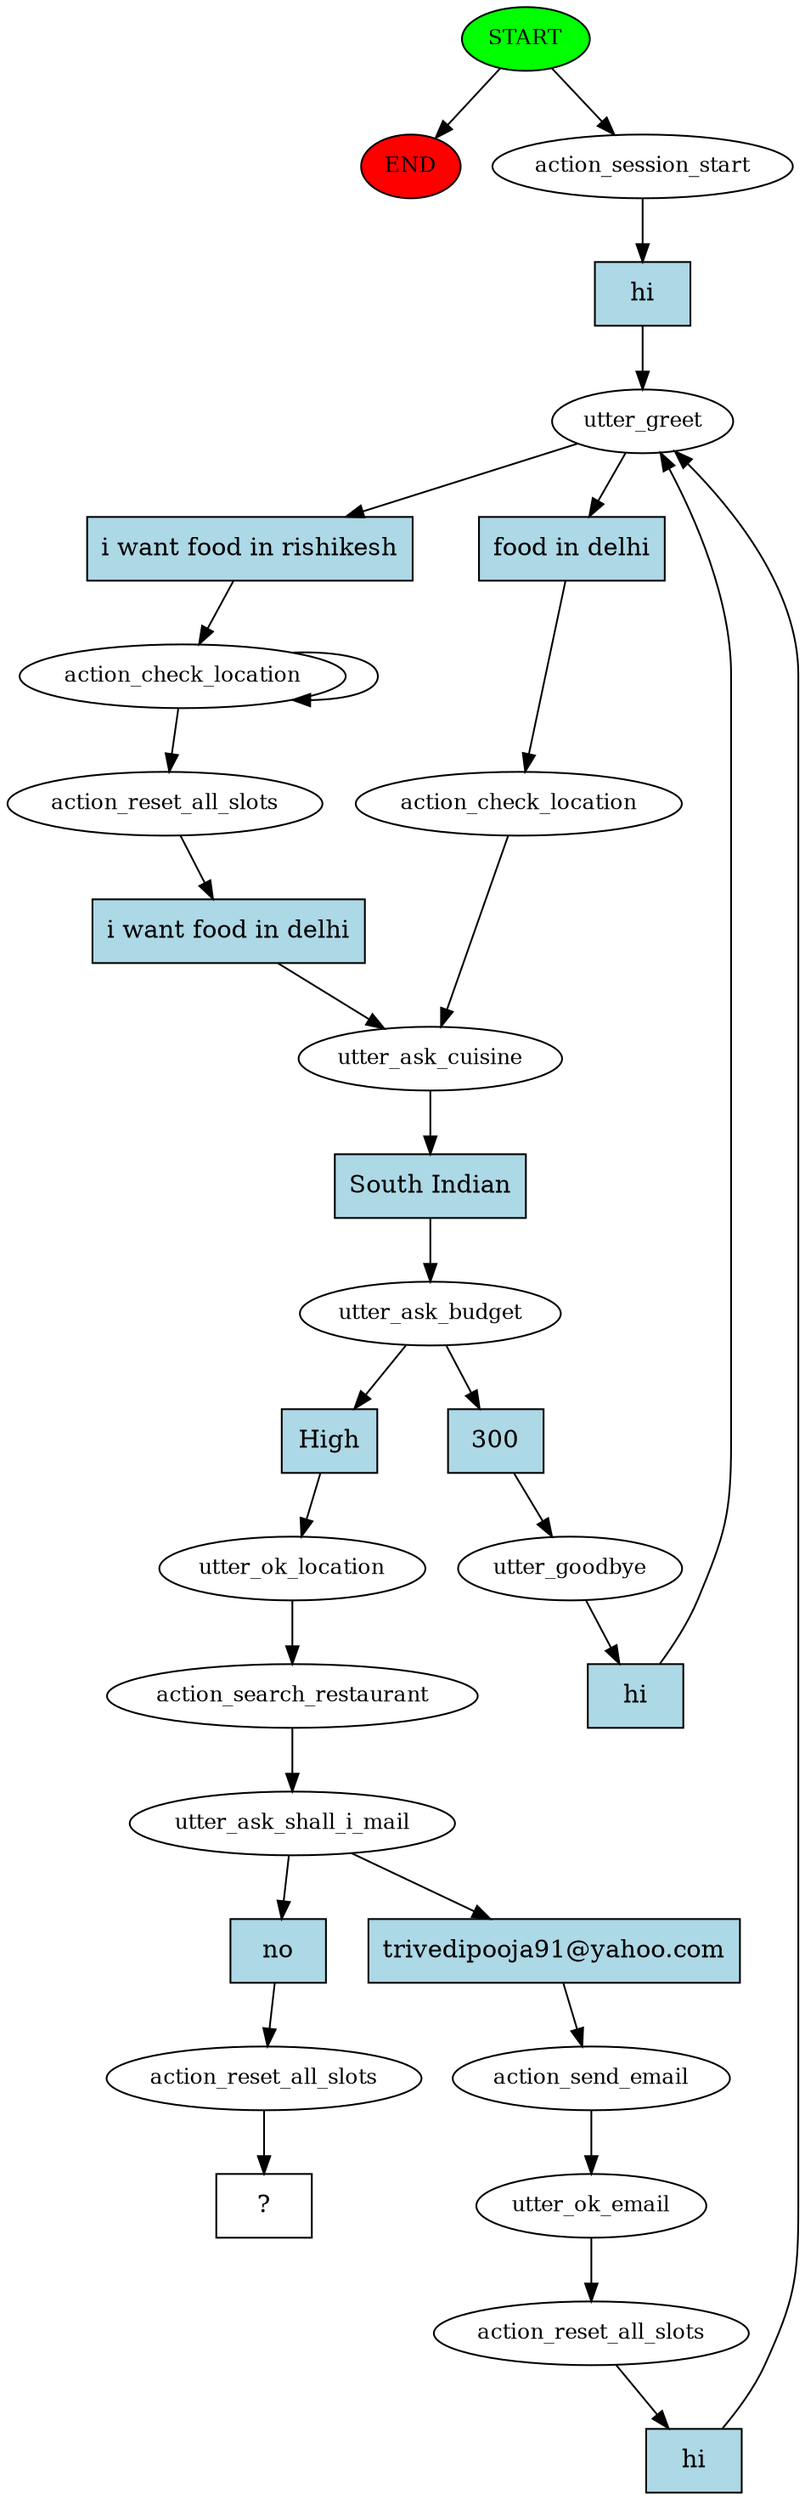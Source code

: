 digraph  {
0 [class="start active", fillcolor=green, fontsize=12, label=START, style=filled];
"-1" [class=end, fillcolor=red, fontsize=12, label=END, style=filled];
1 [class=active, fontsize=12, label=action_session_start];
2 [class=active, fontsize=12, label=utter_greet];
3 [class=active, fontsize=12, label=action_check_location];
8 [class=active, fontsize=12, label=action_reset_all_slots];
9 [class=active, fontsize=12, label=utter_ask_cuisine];
10 [class=active, fontsize=12, label=utter_ask_budget];
11 [class=active, fontsize=12, label=utter_goodbye];
13 [class=active, fontsize=12, label=action_check_location];
16 [class=active, fontsize=12, label=utter_ok_location];
17 [class=active, fontsize=12, label=action_search_restaurant];
18 [class=active, fontsize=12, label=utter_ask_shall_i_mail];
19 [class=active, fontsize=12, label=action_send_email];
20 [class=active, fontsize=12, label=utter_ok_email];
21 [class=active, fontsize=12, label=action_reset_all_slots];
29 [class=active, fontsize=12, label=action_reset_all_slots];
30 [class="intent dashed active", label="  ?  ", shape=rect];
31 [class="intent active", fillcolor=lightblue, label=hi, shape=rect, style=filled];
32 [class="intent active", fillcolor=lightblue, label="i want food in rishikesh", shape=rect, style=filled];
33 [class="intent active", fillcolor=lightblue, label="food in delhi", shape=rect, style=filled];
34 [class="intent active", fillcolor=lightblue, label="i want food in delhi", shape=rect, style=filled];
35 [class="intent active", fillcolor=lightblue, label="South Indian", shape=rect, style=filled];
36 [class="intent active", fillcolor=lightblue, label=300, shape=rect, style=filled];
37 [class="intent active", fillcolor=lightblue, label=High, shape=rect, style=filled];
38 [class="intent active", fillcolor=lightblue, label=hi, shape=rect, style=filled];
39 [class="intent active", fillcolor=lightblue, label="trivedipooja91@yahoo.com", shape=rect, style=filled];
40 [class="intent active", fillcolor=lightblue, label=no, shape=rect, style=filled];
41 [class="intent active", fillcolor=lightblue, label=hi, shape=rect, style=filled];
0 -> "-1"  [class="", key=NONE, label=""];
0 -> 1  [class=active, key=NONE, label=""];
1 -> 31  [class=active, key=0];
2 -> 32  [class=active, key=0];
2 -> 33  [class=active, key=0];
3 -> 3  [class=active, key=NONE, label=""];
3 -> 8  [class=active, key=NONE, label=""];
8 -> 34  [class=active, key=0];
9 -> 35  [class=active, key=0];
10 -> 36  [class=active, key=0];
10 -> 37  [class=active, key=0];
11 -> 38  [class=active, key=0];
13 -> 9  [class=active, key=NONE, label=""];
16 -> 17  [class=active, key=NONE, label=""];
17 -> 18  [class=active, key=NONE, label=""];
18 -> 39  [class=active, key=0];
18 -> 40  [class=active, key=0];
19 -> 20  [class=active, key=NONE, label=""];
20 -> 21  [class=active, key=NONE, label=""];
21 -> 41  [class=active, key=0];
29 -> 30  [class=active, key=NONE, label=""];
31 -> 2  [class=active, key=0];
32 -> 3  [class=active, key=0];
33 -> 13  [class=active, key=0];
34 -> 9  [class=active, key=0];
35 -> 10  [class=active, key=0];
36 -> 11  [class=active, key=0];
37 -> 16  [class=active, key=0];
38 -> 2  [class=active, key=0];
39 -> 19  [class=active, key=0];
40 -> 29  [class=active, key=0];
41 -> 2  [class=active, key=0];
}
